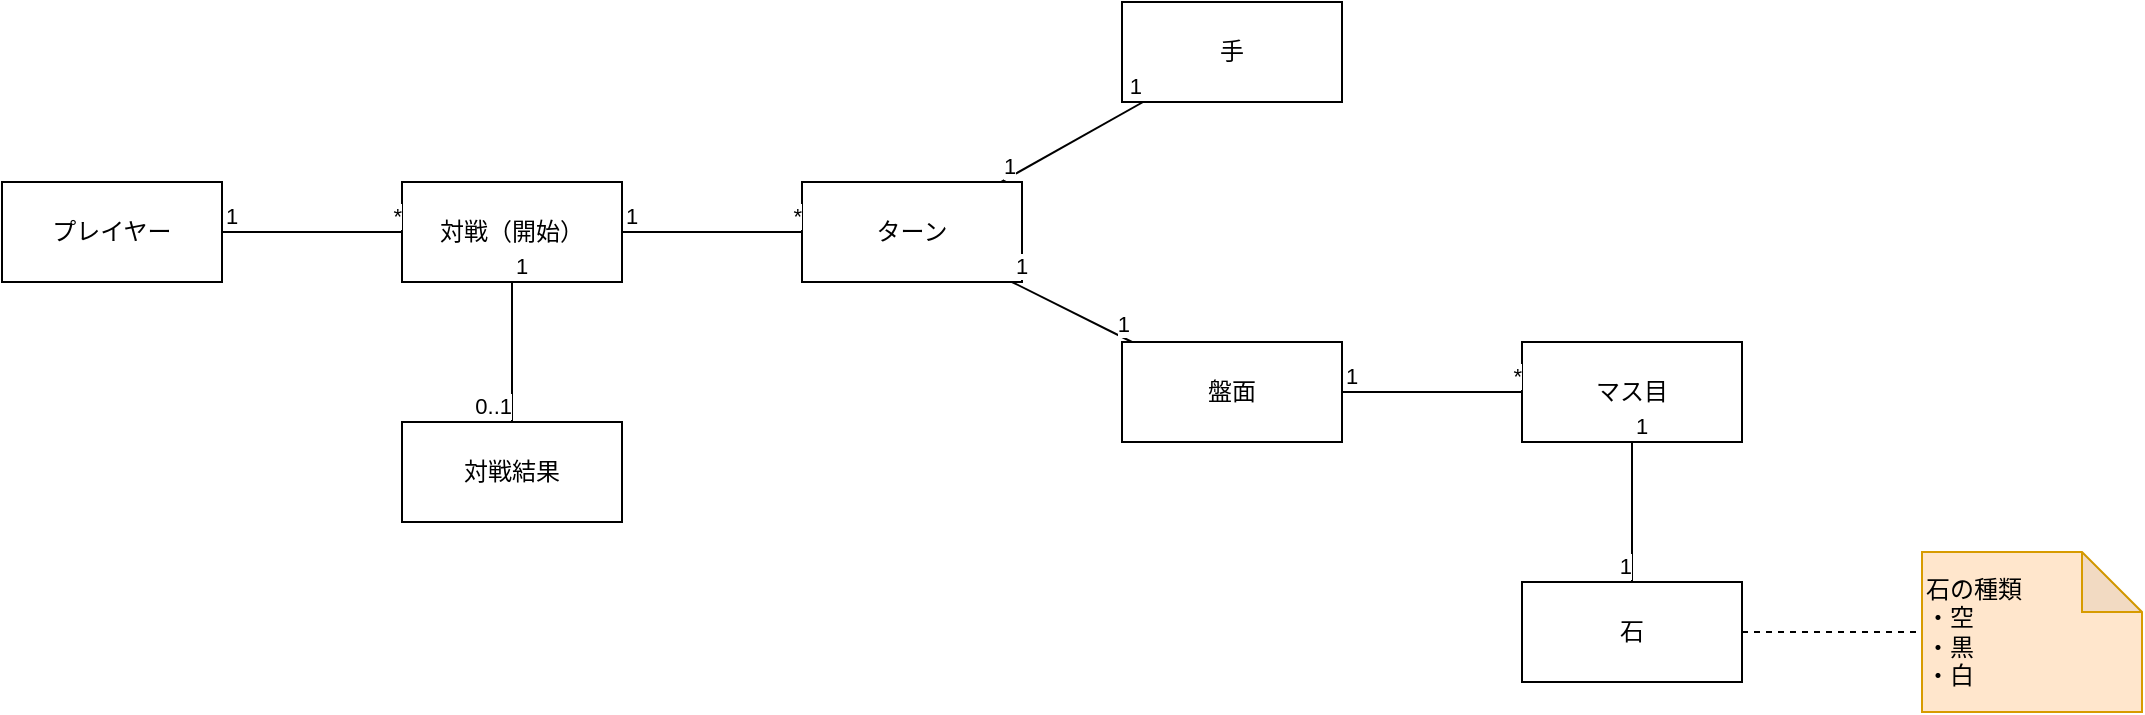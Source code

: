 <mxfile>
    <diagram id="2fLLDkz0o_kfe1Lrq2vY" name="ページ1">
        <mxGraphModel dx="1386" dy="802" grid="1" gridSize="10" guides="1" tooltips="1" connect="1" arrows="1" fold="1" page="1" pageScale="1" pageWidth="827" pageHeight="1169" math="0" shadow="0">
            <root>
                <mxCell id="0"/>
                <mxCell id="1" parent="0"/>
                <mxCell id="2" value="対戦結果" style="html=1;whiteSpace=wrap;" vertex="1" parent="1">
                    <mxGeometry x="280" y="320" width="110" height="50" as="geometry"/>
                </mxCell>
                <mxCell id="3" value="盤面" style="html=1;whiteSpace=wrap;" vertex="1" parent="1">
                    <mxGeometry x="640" y="280" width="110" height="50" as="geometry"/>
                </mxCell>
                <mxCell id="4" value="プレイヤー" style="html=1;whiteSpace=wrap;" vertex="1" parent="1">
                    <mxGeometry x="80" y="200" width="110" height="50" as="geometry"/>
                </mxCell>
                <mxCell id="5" value="石" style="html=1;whiteSpace=wrap;" vertex="1" parent="1">
                    <mxGeometry x="840" y="400" width="110" height="50" as="geometry"/>
                </mxCell>
                <mxCell id="6" value="対戦（開始）&lt;span style=&quot;font-family: monospace; font-size: 0px; text-align: start; text-wrap-mode: nowrap;&quot;&gt;%3CmxGraphModel%3E%3Croot%3E%3CmxCell%20id%3D%220%22%2F%3E%3CmxCell%20id%3D%221%22%20parent%3D%220%22%2F%3E%3CmxCell%20id%3D%222%22%20value%3D%22%E8%87%AA%E5%88%86%E3%81%AE%26lt%3Bdiv%26gt%3B%E9%81%8E%E5%8E%BB%E3%81%AE%E5%AF%BE%E6%88%A6%E7%B5%90%E6%9E%9C%E3%82%92%26lt%3B%2Fdiv%26gt%3B%26lt%3Bdiv%26gt%3B%E7%A2%BA%E8%AA%8D%E3%81%99%E3%82%8B%26lt%3B%2Fdiv%26gt%3B%22%20style%3D%22ellipse%3BwhiteSpace%3Dwrap%3Bhtml%3D1%3B%22%20vertex%3D%221%22%20parent%3D%221%22%3E%3CmxGeometry%20x%3D%22300%22%20y%3D%22320%22%20width%3D%22140%22%20height%3D%2270%22%20as%3D%22geometry%22%2F%3E%3C%2FmxCell%3E%3CmxCell%20id%3D%223%22%20value%3D%22%22%20style%3D%22endArrow%3Dnone%3Bhtml%3D1%3B%22%20edge%3D%221%22%20target%3D%222%22%20parent%3D%221%22%3E%3CmxGeometry%20relative%3D%221%22%20as%3D%22geometry%22%3E%3CmxPoint%20x%3D%2270%22%20y%3D%22236%22%20as%3D%22sourcePoint%22%2F%3E%3CmxPoint%20x%3D%22360%22%20y%3D%22440%22%20as%3D%22targetPoint%22%2F%3E%3C%2FmxGeometry%3E%3C%2FmxCell%3E%3C%2Froot%3E%3C%2FmxGraphModel%3E&lt;/span&gt;&lt;span style=&quot;font-family: monospace; font-size: 0px; text-align: start; text-wrap-mode: nowrap;&quot;&gt;%3CmxGraphModel%3E%3Croot%3E%3CmxCell%20id%3D%220%22%2F%3E%3CmxCell%20id%3D%221%22%20parent%3D%220%22%2F%3E%3CmxCell%20id%3D%222%22%20value%3D%22%E8%87%AA%E5%88%86%E3%81%AE%26lt%3Bdiv%26gt%3B%E9%81%8E%E5%8E%BB%E3%81%AE%E5%AF%BE%E6%88%A6%E7%B5%90%E6%9E%9C%E3%82%92%26lt%3B%2Fdiv%26gt%3B%26lt%3Bdiv%26gt%3B%E7%A2%BA%E8%AA%8D%E3%81%99%E3%82%8B%26lt%3B%2Fdiv%26gt%3B%22%20style%3D%22ellipse%3BwhiteSpace%3Dwrap%3Bhtml%3D1%3B%22%20vertex%3D%221%22%20parent%3D%221%22%3E%3CmxGeometry%20x%3D%22300%22%20y%3D%22320%22%20width%3D%22140%22%20height%3D%2270%22%20as%3D%22geometry%22%2F%3E%3C%2FmxCell%3E%3CmxCell%20id%3D%223%22%20value%3D%22%22%20style%3D%22endArrow%3Dnone%3Bhtml%3D1%3B%22%20edge%3D%221%22%20target%3D%222%22%20parent%3D%221%22%3E%3CmxGeometry%20relative%3D%221%22%20as%3D%22geometry%22%3E%3CmxPoint%20x%3D%2270%22%20y%3D%22236%22%20as%3D%22sourcePoint%22%2F%3E%3CmxPoint%20x%3D%22360%22%20y%3D%22440%22%20as%3D%22targetPoint%22%2F%3E%3C%2FmxGeometry%3E%3C%2FmxCell%3E%3C%2Froot%3E%3C%2FmxGraphModel%3E&lt;/span&gt;&lt;span style=&quot;font-family: monospace; font-size: 0px; text-align: start; text-wrap-mode: nowrap;&quot;&gt;%3CmxGraphModel%3E%3Croot%3E%3CmxCell%20id%3D%220%22%2F%3E%3CmxCell%20id%3D%221%22%20parent%3D%220%22%2F%3E%3CmxCell%20id%3D%222%22%20value%3D%22%E8%87%AA%E5%88%86%E3%81%AE%26lt%3Bdiv%26gt%3B%E9%81%8E%E5%8E%BB%E3%81%AE%E5%AF%BE%E6%88%A6%E7%B5%90%E6%9E%9C%E3%82%92%26lt%3B%2Fdiv%26gt%3B%26lt%3Bdiv%26gt%3B%E7%A2%BA%E8%AA%8D%E3%81%99%E3%82%8B%26lt%3B%2Fdiv%26gt%3B%22%20style%3D%22ellipse%3BwhiteSpace%3Dwrap%3Bhtml%3D1%3B%22%20vertex%3D%221%22%20parent%3D%221%22%3E%3CmxGeometry%20x%3D%22300%22%20y%3D%22320%22%20width%3D%22140%22%20height%3D%2270%22%20as%3D%22geometry%22%2F%3E%3C%2FmxCell%3E%3CmxCell%20id%3D%223%22%20value%3D%22%22%20style%3D%22endArrow%3Dnone%3Bhtml%3D1%3B%22%20edge%3D%221%22%20target%3D%222%22%20parent%3D%221%22%3E%3CmxGeometry%20relative%3D%221%22%20as%3D%22geometry%22%3E%3CmxPoint%20x%3D%2270%22%20y%3D%22236%22%20as%3D%22sourcePoint%22%2F%3E%3CmxPoint%20x%3D%22360%22%20y%3D%22440%22%20as%3D%22targetPoint%22%2F%3E%3C%2FmxGeometry%3E%3C%2FmxCell%3E%3C%2Froot%3E%3C%2FmxGraphModel%3E&lt;/span&gt;" style="html=1;whiteSpace=wrap;" vertex="1" parent="1">
                    <mxGeometry x="280" y="200" width="110" height="50" as="geometry"/>
                </mxCell>
                <mxCell id="7" value="ターン" style="html=1;whiteSpace=wrap;" vertex="1" parent="1">
                    <mxGeometry x="480" y="200" width="110" height="50" as="geometry"/>
                </mxCell>
                <mxCell id="8" value="マス目" style="html=1;whiteSpace=wrap;" vertex="1" parent="1">
                    <mxGeometry x="840" y="280" width="110" height="50" as="geometry"/>
                </mxCell>
                <mxCell id="9" value="手" style="html=1;whiteSpace=wrap;" vertex="1" parent="1">
                    <mxGeometry x="640" y="110" width="110" height="50" as="geometry"/>
                </mxCell>
                <mxCell id="17" value="" style="endArrow=none;html=1;" edge="1" parent="1" source="4" target="6">
                    <mxGeometry relative="1" as="geometry">
                        <mxPoint x="190" y="300" as="sourcePoint"/>
                        <mxPoint x="350" y="300" as="targetPoint"/>
                    </mxGeometry>
                </mxCell>
                <mxCell id="18" value="1" style="edgeLabel;resizable=0;html=1;align=left;verticalAlign=bottom;" connectable="0" vertex="1" parent="17">
                    <mxGeometry x="-1" relative="1" as="geometry"/>
                </mxCell>
                <mxCell id="19" value="*" style="edgeLabel;resizable=0;html=1;align=right;verticalAlign=bottom;" connectable="0" vertex="1" parent="17">
                    <mxGeometry x="1" relative="1" as="geometry"/>
                </mxCell>
                <mxCell id="20" value="" style="endArrow=none;html=1;" edge="1" parent="1" source="6" target="7">
                    <mxGeometry relative="1" as="geometry">
                        <mxPoint x="390" y="224.5" as="sourcePoint"/>
                        <mxPoint x="480" y="224.5" as="targetPoint"/>
                    </mxGeometry>
                </mxCell>
                <mxCell id="21" value="1" style="edgeLabel;resizable=0;html=1;align=left;verticalAlign=bottom;" connectable="0" vertex="1" parent="20">
                    <mxGeometry x="-1" relative="1" as="geometry"/>
                </mxCell>
                <mxCell id="22" value="*" style="edgeLabel;resizable=0;html=1;align=right;verticalAlign=bottom;" connectable="0" vertex="1" parent="20">
                    <mxGeometry x="1" relative="1" as="geometry"/>
                </mxCell>
                <mxCell id="23" value="" style="endArrow=none;html=1;" edge="1" parent="1" source="3" target="8">
                    <mxGeometry relative="1" as="geometry">
                        <mxPoint x="750" y="310" as="sourcePoint"/>
                        <mxPoint x="840" y="310" as="targetPoint"/>
                    </mxGeometry>
                </mxCell>
                <mxCell id="24" value="1" style="edgeLabel;resizable=0;html=1;align=left;verticalAlign=bottom;" connectable="0" vertex="1" parent="23">
                    <mxGeometry x="-1" relative="1" as="geometry"/>
                </mxCell>
                <mxCell id="25" value="*" style="edgeLabel;resizable=0;html=1;align=right;verticalAlign=bottom;" connectable="0" vertex="1" parent="23">
                    <mxGeometry x="1" relative="1" as="geometry"/>
                </mxCell>
                <mxCell id="26" value="" style="endArrow=none;html=1;" edge="1" parent="1" source="8" target="5">
                    <mxGeometry relative="1" as="geometry">
                        <mxPoint x="850" y="360" as="sourcePoint"/>
                        <mxPoint x="940" y="360" as="targetPoint"/>
                    </mxGeometry>
                </mxCell>
                <mxCell id="27" value="1" style="edgeLabel;resizable=0;html=1;align=left;verticalAlign=bottom;" connectable="0" vertex="1" parent="26">
                    <mxGeometry x="-1" relative="1" as="geometry"/>
                </mxCell>
                <mxCell id="28" value="1" style="edgeLabel;resizable=0;html=1;align=right;verticalAlign=bottom;" connectable="0" vertex="1" parent="26">
                    <mxGeometry x="1" relative="1" as="geometry"/>
                </mxCell>
                <mxCell id="29" value="" style="endArrow=none;html=1;" edge="1" parent="1" source="7" target="9">
                    <mxGeometry relative="1" as="geometry">
                        <mxPoint x="600" y="224.5" as="sourcePoint"/>
                        <mxPoint x="690" y="224.5" as="targetPoint"/>
                    </mxGeometry>
                </mxCell>
                <mxCell id="30" value="1" style="edgeLabel;resizable=0;html=1;align=left;verticalAlign=bottom;" connectable="0" vertex="1" parent="29">
                    <mxGeometry x="-1" relative="1" as="geometry"/>
                </mxCell>
                <mxCell id="31" value="1" style="edgeLabel;resizable=0;html=1;align=right;verticalAlign=bottom;" connectable="0" vertex="1" parent="29">
                    <mxGeometry x="1" relative="1" as="geometry"/>
                </mxCell>
                <mxCell id="33" value="" style="endArrow=none;html=1;" edge="1" parent="1" source="7" target="3">
                    <mxGeometry relative="1" as="geometry">
                        <mxPoint x="620" y="260" as="sourcePoint"/>
                        <mxPoint x="692" y="220" as="targetPoint"/>
                    </mxGeometry>
                </mxCell>
                <mxCell id="34" value="1" style="edgeLabel;resizable=0;html=1;align=left;verticalAlign=bottom;" connectable="0" vertex="1" parent="33">
                    <mxGeometry x="-1" relative="1" as="geometry"/>
                </mxCell>
                <mxCell id="35" value="1" style="edgeLabel;resizable=0;html=1;align=right;verticalAlign=bottom;" connectable="0" vertex="1" parent="33">
                    <mxGeometry x="1" relative="1" as="geometry"/>
                </mxCell>
                <mxCell id="36" value="" style="endArrow=none;html=1;" edge="1" parent="1" source="6" target="2">
                    <mxGeometry relative="1" as="geometry">
                        <mxPoint x="310" y="279" as="sourcePoint"/>
                        <mxPoint x="400" y="279" as="targetPoint"/>
                    </mxGeometry>
                </mxCell>
                <mxCell id="37" value="1" style="edgeLabel;resizable=0;html=1;align=left;verticalAlign=bottom;" connectable="0" vertex="1" parent="36">
                    <mxGeometry x="-1" relative="1" as="geometry"/>
                </mxCell>
                <mxCell id="38" value="0..1" style="edgeLabel;resizable=0;html=1;align=right;verticalAlign=bottom;" connectable="0" vertex="1" parent="36">
                    <mxGeometry x="1" relative="1" as="geometry"/>
                </mxCell>
                <mxCell id="39" value="石の種類&lt;div&gt;・空&lt;/div&gt;&lt;div&gt;・黒&lt;/div&gt;&lt;div&gt;・白&lt;/div&gt;" style="shape=note;whiteSpace=wrap;html=1;backgroundOutline=1;darkOpacity=0.05;fillColor=#ffe6cc;strokeColor=#d79b00;align=left;" vertex="1" parent="1">
                    <mxGeometry x="1040" y="385" width="110" height="80" as="geometry"/>
                </mxCell>
                <mxCell id="40" value="" style="endArrow=none;dashed=1;html=1;" edge="1" parent="1" source="5" target="39">
                    <mxGeometry width="50" height="50" relative="1" as="geometry">
                        <mxPoint x="970" y="500" as="sourcePoint"/>
                        <mxPoint x="1020" y="450" as="targetPoint"/>
                    </mxGeometry>
                </mxCell>
            </root>
        </mxGraphModel>
    </diagram>
</mxfile>